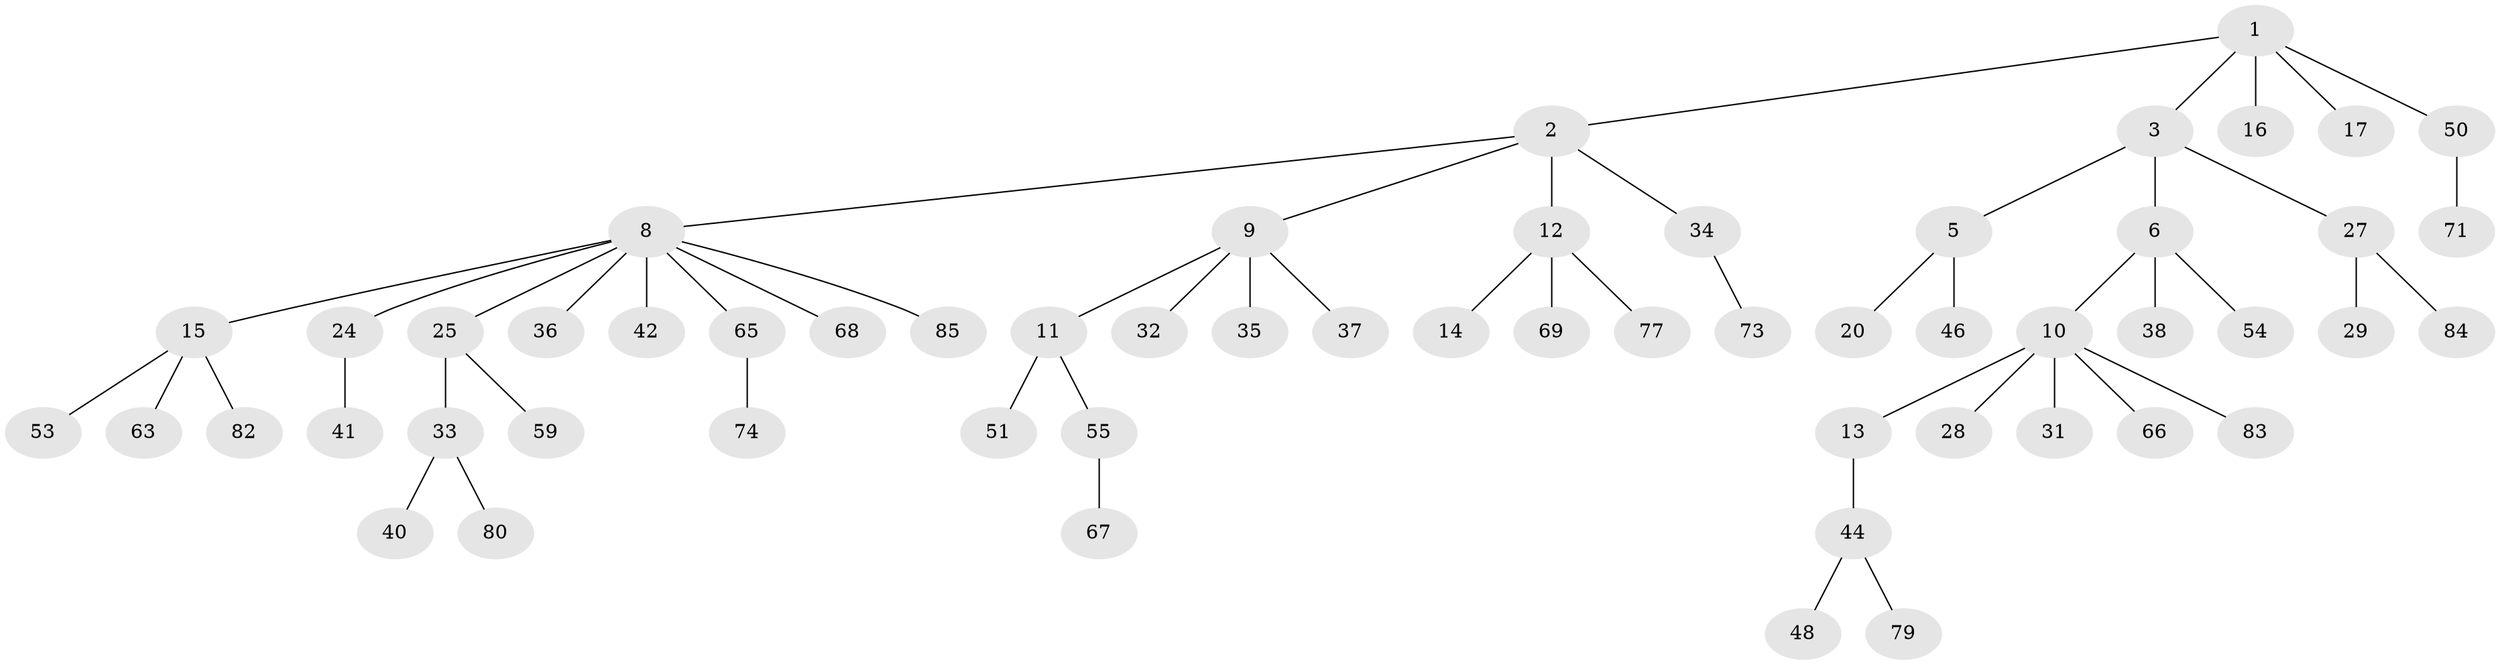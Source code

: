 // Generated by graph-tools (version 1.1) at 2025/52/02/27/25 19:52:10]
// undirected, 57 vertices, 56 edges
graph export_dot {
graph [start="1"]
  node [color=gray90,style=filled];
  1 [super="+75"];
  2 [super="+7"];
  3 [super="+4"];
  5 [super="+39"];
  6 [super="+22"];
  8 [super="+23"];
  9 [super="+62"];
  10 [super="+47"];
  11 [super="+26"];
  12 [super="+21"];
  13;
  14 [super="+43"];
  15 [super="+18"];
  16;
  17 [super="+19"];
  20 [super="+76"];
  24 [super="+58"];
  25 [super="+30"];
  27 [super="+64"];
  28 [super="+81"];
  29 [super="+56"];
  31 [super="+45"];
  32;
  33 [super="+57"];
  34 [super="+52"];
  35;
  36;
  37;
  38;
  40;
  41;
  42;
  44 [super="+49"];
  46;
  48 [super="+61"];
  50 [super="+70"];
  51 [super="+78"];
  53;
  54;
  55 [super="+60"];
  59;
  63;
  65 [super="+72"];
  66;
  67;
  68;
  69;
  71;
  73;
  74;
  77;
  79;
  80;
  82;
  83;
  84;
  85;
  1 -- 2;
  1 -- 3;
  1 -- 16;
  1 -- 17;
  1 -- 50;
  2 -- 8;
  2 -- 9;
  2 -- 34;
  2 -- 12;
  3 -- 27;
  3 -- 5;
  3 -- 6;
  5 -- 20;
  5 -- 46;
  6 -- 10;
  6 -- 54;
  6 -- 38;
  8 -- 15;
  8 -- 25;
  8 -- 36;
  8 -- 42;
  8 -- 65;
  8 -- 85;
  8 -- 24;
  8 -- 68;
  9 -- 11;
  9 -- 32;
  9 -- 35;
  9 -- 37;
  10 -- 13;
  10 -- 28;
  10 -- 31;
  10 -- 66;
  10 -- 83;
  11 -- 51;
  11 -- 55;
  12 -- 14;
  12 -- 69;
  12 -- 77;
  13 -- 44;
  15 -- 53;
  15 -- 82;
  15 -- 63;
  24 -- 41;
  25 -- 33;
  25 -- 59;
  27 -- 29;
  27 -- 84;
  33 -- 40;
  33 -- 80;
  34 -- 73;
  44 -- 48;
  44 -- 79;
  50 -- 71;
  55 -- 67;
  65 -- 74;
}
